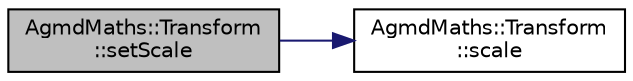 digraph "AgmdMaths::Transform::setScale"
{
  edge [fontname="Helvetica",fontsize="10",labelfontname="Helvetica",labelfontsize="10"];
  node [fontname="Helvetica",fontsize="10",shape=record];
  rankdir="LR";
  Node1 [label="AgmdMaths::Transform\l::setScale",height=0.2,width=0.4,color="black", fillcolor="grey75", style="filled" fontcolor="black"];
  Node1 -> Node2 [color="midnightblue",fontsize="10",style="solid",fontname="Helvetica"];
  Node2 [label="AgmdMaths::Transform\l::scale",height=0.2,width=0.4,color="black", fillcolor="white", style="filled",URL="$class_agmd_maths_1_1_transform.html#a3b83e0b351d7010f30d7fed4a37fd2f9"];
}
